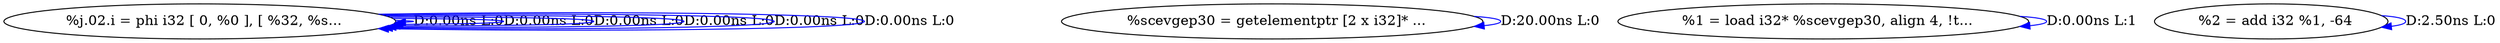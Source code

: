 digraph {
Node0x317c9d0[label="  %j.02.i = phi i32 [ 0, %0 ], [ %32, %s..."];
Node0x317c9d0 -> Node0x317c9d0[label="D:0.00ns L:0",color=blue];
Node0x317c9d0 -> Node0x317c9d0[label="D:0.00ns L:0",color=blue];
Node0x317c9d0 -> Node0x317c9d0[label="D:0.00ns L:0",color=blue];
Node0x317c9d0 -> Node0x317c9d0[label="D:0.00ns L:0",color=blue];
Node0x317c9d0 -> Node0x317c9d0[label="D:0.00ns L:0",color=blue];
Node0x317c9d0 -> Node0x317c9d0[label="D:0.00ns L:0",color=blue];
Node0x317eb80[label="  %scevgep30 = getelementptr [2 x i32]* ..."];
Node0x317eb80 -> Node0x317eb80[label="D:20.00ns L:0",color=blue];
Node0x317ece0[label="  %1 = load i32* %scevgep30, align 4, !t..."];
Node0x317ece0 -> Node0x317ece0[label="D:0.00ns L:1",color=blue];
Node0x317edc0[label="  %2 = add i32 %1, -64"];
Node0x317edc0 -> Node0x317edc0[label="D:2.50ns L:0",color=blue];
}
